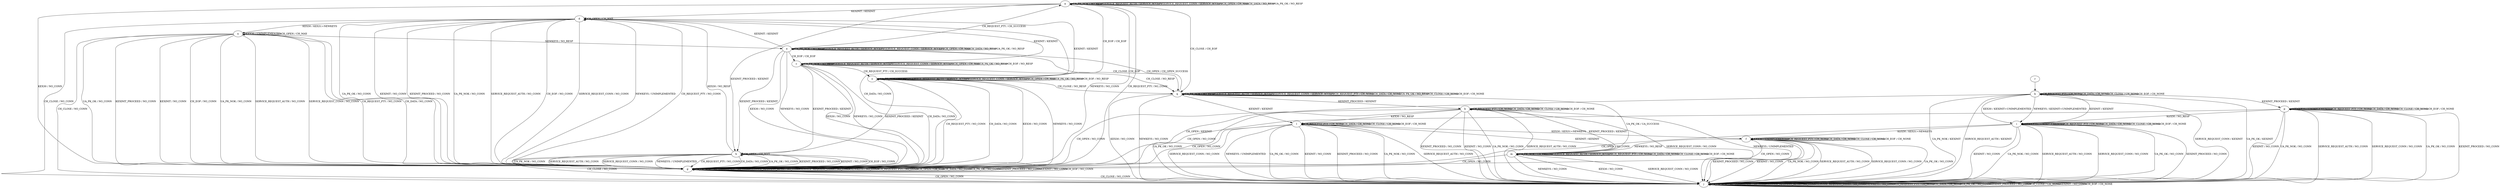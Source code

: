 digraph "" {
	graph ["Incoming time"=0.12306714057922363,
		"Outgoing time"=0.29288673400878906,
		Output="{'States': 18, 'Transitions': 222, 'Filename': '../results/ssh/DropBear-DropBear-cvc4-4.dot'}",
		Reference="{'States': 18, 'Transitions': 222, 'Filename': '../subjects/ssh/DropBear.dot'}",
		Solver=cvc4,
		Updated="{'States': 18, 'Transitions': 222, 'Filename': '../subjects/ssh/DropBear.dot'}",
		"f-measure"=1.0,
		precision=1.0,
		recall=1.0
	];
	a -> a	[key=0,
		label="UA_PK_NOK / NO_RESP"];
	a -> a	[key=1,
		label="SERVICE_REQUEST_AUTH / SERVICE_ACCEPT"];
	a -> a	[key=2,
		label="SERVICE_REQUEST_CONN / SERVICE_ACCEPT"];
	a -> a	[key=3,
		label="CH_OPEN / CH_MAX"];
	a -> a	[key=4,
		label="CH_DATA / NO_RESP"];
	a -> a	[key=5,
		label="UA_PK_OK / NO_RESP"];
	a -> d	[key=0,
		label="KEXINIT / KEXINIT"];
	a -> g	[key=0,
		label="KEX30 / NO_CONN"];
	a -> g	[key=1,
		label="NEWKEYS / NO_CONN"];
	a -> g	[key=2,
		label="CH_REQUEST_PTY / NO_CONN"];
	a -> h	[key=0,
		label="KEXINIT_PROCEED / KEXINIT"];
	a -> o	[key=0,
		label="CH_EOF / CH_EOF"];
	a -> q	[key=0,
		label="CH_CLOSE / CH_EOF"];
	b -> b	[key=0,
		label="CH_REQUEST_PTY / CH_NONE"];
	b -> b	[key=1,
		label="CH_DATA / CH_NONE"];
	b -> b	[key=2,
		label="CH_CLOSE / CH_NONE"];
	b -> b	[key=3,
		label="CH_EOF / CH_NONE"];
	b -> g	[key=0,
		label="CH_OPEN / NO_CONN"];
	b -> j	[key=0,
		label="UA_PK_NOK / NO_CONN"];
	b -> j	[key=1,
		label="SERVICE_REQUEST_AUTH / NO_CONN"];
	b -> j	[key=2,
		label="SERVICE_REQUEST_CONN / NO_CONN"];
	b -> j	[key=3,
		label="NEWKEYS / UNIMPLEMENTED"];
	b -> j	[key=4,
		label="UA_PK_OK / NO_CONN"];
	b -> j	[key=5,
		label="KEXINIT_PROCEED / NO_CONN"];
	b -> j	[key=6,
		label="KEXINIT / NO_CONN"];
	b -> l	[key=0,
		label="KEX30 / NO_RESP"];
	c -> c	[key=0,
		label="UA_PK_NOK / NO_RESP"];
	c -> c	[key=1,
		label="SERVICE_REQUEST_AUTH / SERVICE_ACCEPT"];
	c -> c	[key=2,
		label="SERVICE_REQUEST_CONN / SERVICE_ACCEPT"];
	c -> c	[key=3,
		label="CH_OPEN / CH_MAX"];
	c -> c	[key=4,
		label="UA_PK_OK / NO_RESP"];
	c -> c	[key=5,
		label="CH_EOF / NO_RESP"];
	c -> d	[key=0,
		label="KEXINIT / KEXINIT"];
	c -> g	[key=0,
		label="KEX30 / NO_CONN"];
	c -> g	[key=1,
		label="NEWKEYS / NO_CONN"];
	c -> g	[key=2,
		label="CH_DATA / NO_CONN"];
	c -> h	[key=0,
		label="KEXINIT_PROCEED / KEXINIT"];
	c -> o	[key=0,
		label="CH_REQUEST_PTY / CH_SUCCESS"];
	c -> q	[key=0,
		label="CH_CLOSE / NO_RESP"];
	d -> d	[key=0,
		label="CH_OPEN / CH_MAX"];
	d -> g	[key=0,
		label="UA_PK_NOK / NO_CONN"];
	d -> g	[key=1,
		label="SERVICE_REQUEST_AUTH / NO_CONN"];
	d -> g	[key=2,
		label="SERVICE_REQUEST_CONN / NO_CONN"];
	d -> g	[key=3,
		label="NEWKEYS / UNIMPLEMENTED"];
	d -> g	[key=4,
		label="CH_REQUEST_PTY / NO_CONN"];
	d -> g	[key=5,
		label="CH_DATA / NO_CONN"];
	d -> g	[key=6,
		label="UA_PK_OK / NO_CONN"];
	d -> g	[key=7,
		label="KEXINIT_PROCEED / NO_CONN"];
	d -> g	[key=8,
		label="KEXINIT / NO_CONN"];
	d -> g	[key=9,
		label="CH_EOF / NO_CONN"];
	d -> j	[key=0,
		label="CH_CLOSE / NO_CONN"];
	d -> n	[key=0,
		label="KEX30 / KEX31+NEWKEYS"];
	e -> a	[key=0,
		label="CH_REQUEST_PTY / CH_SUCCESS"];
	e -> c	[key=0,
		label="CH_EOF / CH_EOF"];
	e -> d	[key=0,
		label="KEXINIT / KEXINIT"];
	e -> e	[key=0,
		label="UA_PK_NOK / NO_RESP"];
	e -> e	[key=1,
		label="SERVICE_REQUEST_AUTH / SERVICE_ACCEPT"];
	e -> e	[key=2,
		label="SERVICE_REQUEST_CONN / SERVICE_ACCEPT"];
	e -> e	[key=3,
		label="CH_OPEN / CH_MAX"];
	e -> e	[key=4,
		label="CH_DATA / NO_RESP"];
	e -> e	[key=5,
		label="UA_PK_OK / NO_RESP"];
	e -> g	[key=0,
		label="KEX30 / NO_CONN"];
	e -> g	[key=1,
		label="NEWKEYS / NO_CONN"];
	e -> h	[key=0,
		label="KEXINIT_PROCEED / KEXINIT"];
	e -> q	[key=0,
		label="CH_CLOSE / CH_EOF"];
	f -> f	[key=0,
		label="KEX30 / UNIMPLEMENTED"];
	f -> f	[key=1,
		label="CH_REQUEST_PTY / CH_NONE"];
	f -> f	[key=2,
		label="CH_DATA / CH_NONE"];
	f -> f	[key=3,
		label="CH_CLOSE / CH_NONE"];
	f -> f	[key=4,
		label="CH_EOF / CH_NONE"];
	f -> g	[key=0,
		label="CH_OPEN / NO_CONN"];
	f -> j	[key=0,
		label="UA_PK_NOK / NO_CONN"];
	f -> j	[key=1,
		label="SERVICE_REQUEST_AUTH / NO_CONN"];
	f -> j	[key=2,
		label="SERVICE_REQUEST_CONN / NO_CONN"];
	f -> j	[key=3,
		label="UA_PK_OK / NO_CONN"];
	f -> j	[key=4,
		label="KEXINIT_PROCEED / NO_CONN"];
	f -> j	[key=5,
		label="KEXINIT / NO_CONN"];
	f -> m	[key=0,
		label="NEWKEYS / NO_RESP"];
	g -> g	[key=0,
		label="UA_PK_NOK / NO_CONN"];
	g -> g	[key=1,
		label="KEX30 / NO_CONN"];
	g -> g	[key=2,
		label="SERVICE_REQUEST_AUTH / NO_CONN"];
	g -> g	[key=3,
		label="SERVICE_REQUEST_CONN / NO_CONN"];
	g -> g	[key=4,
		label="NEWKEYS / NO_CONN"];
	g -> g	[key=5,
		label="CH_REQUEST_PTY / NO_CONN"];
	g -> g	[key=6,
		label="CH_OPEN / CH_MAX"];
	g -> g	[key=7,
		label="CH_DATA / NO_CONN"];
	g -> g	[key=8,
		label="UA_PK_OK / NO_CONN"];
	g -> g	[key=9,
		label="KEXINIT_PROCEED / NO_CONN"];
	g -> g	[key=10,
		label="KEXINIT / NO_CONN"];
	g -> g	[key=11,
		label="CH_EOF / NO_CONN"];
	g -> j	[key=0,
		label="CH_CLOSE / NO_CONN"];
	h -> d	[key=0,
		label="KEX30 / NO_RESP"];
	h -> g	[key=0,
		label="UA_PK_NOK / NO_CONN"];
	h -> g	[key=1,
		label="SERVICE_REQUEST_AUTH / NO_CONN"];
	h -> g	[key=2,
		label="SERVICE_REQUEST_CONN / NO_CONN"];
	h -> g	[key=3,
		label="NEWKEYS / UNIMPLEMENTED"];
	h -> g	[key=4,
		label="CH_REQUEST_PTY / NO_CONN"];
	h -> g	[key=5,
		label="CH_DATA / NO_CONN"];
	h -> g	[key=6,
		label="UA_PK_OK / NO_CONN"];
	h -> g	[key=7,
		label="KEXINIT_PROCEED / NO_CONN"];
	h -> g	[key=8,
		label="KEXINIT / NO_CONN"];
	h -> g	[key=9,
		label="CH_EOF / NO_CONN"];
	h -> h	[key=0,
		label="CH_OPEN / CH_MAX"];
	h -> j	[key=0,
		label="CH_CLOSE / NO_CONN"];
	i -> f	[key=0,
		label="KEX30 / KEX31+NEWKEYS"];
	i -> g	[key=0,
		label="CH_OPEN / NO_CONN"];
	i -> i	[key=0,
		label="NEWKEYS / UNIMPLEMENTED"];
	i -> i	[key=1,
		label="CH_REQUEST_PTY / CH_NONE"];
	i -> i	[key=2,
		label="CH_DATA / CH_NONE"];
	i -> i	[key=3,
		label="CH_CLOSE / CH_NONE"];
	i -> i	[key=4,
		label="CH_EOF / CH_NONE"];
	i -> j	[key=0,
		label="UA_PK_NOK / NO_CONN"];
	i -> j	[key=1,
		label="SERVICE_REQUEST_AUTH / NO_CONN"];
	i -> j	[key=2,
		label="SERVICE_REQUEST_CONN / NO_CONN"];
	i -> j	[key=3,
		label="UA_PK_OK / NO_CONN"];
	i -> j	[key=4,
		label="KEXINIT_PROCEED / NO_CONN"];
	i -> j	[key=5,
		label="KEXINIT / NO_CONN"];
	j -> g	[key=0,
		label="CH_OPEN / NO_CONN"];
	j -> j	[key=0,
		label="UA_PK_NOK / NO_CONN"];
	j -> j	[key=1,
		label="KEX30 / NO_CONN"];
	j -> j	[key=2,
		label="SERVICE_REQUEST_AUTH / NO_CONN"];
	j -> j	[key=3,
		label="SERVICE_REQUEST_CONN / NO_CONN"];
	j -> j	[key=4,
		label="NEWKEYS / NO_CONN"];
	j -> j	[key=5,
		label="CH_REQUEST_PTY / CH_NONE"];
	j -> j	[key=6,
		label="CH_DATA / CH_NONE"];
	j -> j	[key=7,
		label="UA_PK_OK / NO_CONN"];
	j -> j	[key=8,
		label="KEXINIT_PROCEED / NO_CONN"];
	j -> j	[key=9,
		label="CH_CLOSE / CH_NONE"];
	j -> j	[key=10,
		label="KEXINIT / NO_CONN"];
	j -> j	[key=11,
		label="CH_EOF / CH_NONE"];
	k -> g	[key=0,
		label="CH_OPEN / KEXINIT"];
	k -> i	[key=0,
		label="KEX30 / KEXINIT+UNIMPLEMENTED"];
	k -> i	[key=1,
		label="NEWKEYS / KEXINIT+UNIMPLEMENTED"];
	k -> i	[key=2,
		label="KEXINIT / KEXINIT"];
	k -> j	[key=0,
		label="UA_PK_NOK / KEXINIT"];
	k -> j	[key=1,
		label="SERVICE_REQUEST_AUTH / KEXINIT"];
	k -> j	[key=2,
		label="SERVICE_REQUEST_CONN / KEXINIT"];
	k -> j	[key=3,
		label="UA_PK_OK / KEXINIT"];
	k -> k	[key=0,
		label="CH_REQUEST_PTY / CH_NONE"];
	k -> k	[key=1,
		label="CH_DATA / CH_NONE"];
	k -> k	[key=2,
		label="CH_CLOSE / CH_NONE"];
	k -> k	[key=3,
		label="CH_EOF / CH_NONE"];
	k -> p	[key=0,
		label="KEXINIT_PROCEED / KEXINIT"];
	l -> f	[key=0,
		label="KEX30 / KEX31+NEWKEYS"];
	l -> g	[key=0,
		label="CH_OPEN / NO_CONN"];
	l -> j	[key=0,
		label="UA_PK_NOK / NO_CONN"];
	l -> j	[key=1,
		label="SERVICE_REQUEST_AUTH / NO_CONN"];
	l -> j	[key=2,
		label="SERVICE_REQUEST_CONN / NO_CONN"];
	l -> j	[key=3,
		label="NEWKEYS / UNIMPLEMENTED"];
	l -> j	[key=4,
		label="UA_PK_OK / NO_CONN"];
	l -> j	[key=5,
		label="KEXINIT_PROCEED / NO_CONN"];
	l -> j	[key=6,
		label="KEXINIT / NO_CONN"];
	l -> l	[key=0,
		label="CH_REQUEST_PTY / CH_NONE"];
	l -> l	[key=1,
		label="CH_DATA / CH_NONE"];
	l -> l	[key=2,
		label="CH_CLOSE / CH_NONE"];
	l -> l	[key=3,
		label="CH_EOF / CH_NONE"];
	m -> b	[key=0,
		label="KEXINIT_PROCEED / KEXINIT"];
	m -> g	[key=0,
		label="CH_OPEN / NO_CONN"];
	m -> j	[key=0,
		label="KEX30 / NO_CONN"];
	m -> j	[key=1,
		label="SERVICE_REQUEST_CONN / NO_CONN"];
	m -> j	[key=2,
		label="NEWKEYS / NO_CONN"];
	m -> l	[key=0,
		label="KEXINIT / KEXINIT"];
	m -> m	[key=0,
		label="UA_PK_NOK / UA_FAILURE"];
	m -> m	[key=1,
		label="SERVICE_REQUEST_AUTH / SERVICE_ACCEPT"];
	m -> m	[key=2,
		label="CH_REQUEST_PTY / CH_NONE"];
	m -> m	[key=3,
		label="CH_DATA / CH_NONE"];
	m -> m	[key=4,
		label="CH_CLOSE / CH_NONE"];
	m -> m	[key=5,
		label="CH_EOF / CH_NONE"];
	m -> q	[key=0,
		label="UA_PK_OK / UA_SUCCESS"];
	n -> e	[key=0,
		label="NEWKEYS / NO_RESP"];
	n -> g	[key=0,
		label="UA_PK_NOK / NO_CONN"];
	n -> g	[key=1,
		label="SERVICE_REQUEST_AUTH / NO_CONN"];
	n -> g	[key=2,
		label="SERVICE_REQUEST_CONN / NO_CONN"];
	n -> g	[key=3,
		label="CH_REQUEST_PTY / NO_CONN"];
	n -> g	[key=4,
		label="CH_DATA / NO_CONN"];
	n -> g	[key=5,
		label="UA_PK_OK / NO_CONN"];
	n -> g	[key=6,
		label="KEXINIT_PROCEED / NO_CONN"];
	n -> g	[key=7,
		label="KEXINIT / NO_CONN"];
	n -> g	[key=8,
		label="CH_EOF / NO_CONN"];
	n -> j	[key=0,
		label="CH_CLOSE / NO_CONN"];
	n -> n	[key=0,
		label="KEX30 / UNIMPLEMENTED"];
	n -> n	[key=1,
		label="CH_OPEN / CH_MAX"];
	o -> d	[key=0,
		label="KEXINIT / KEXINIT"];
	o -> g	[key=0,
		label="KEX30 / NO_CONN"];
	o -> g	[key=1,
		label="NEWKEYS / NO_CONN"];
	o -> g	[key=2,
		label="CH_REQUEST_PTY / NO_CONN"];
	o -> g	[key=3,
		label="CH_DATA / NO_CONN"];
	o -> h	[key=0,
		label="KEXINIT_PROCEED / KEXINIT"];
	o -> o	[key=0,
		label="UA_PK_NOK / NO_RESP"];
	o -> o	[key=1,
		label="SERVICE_REQUEST_AUTH / SERVICE_ACCEPT"];
	o -> o	[key=2,
		label="SERVICE_REQUEST_CONN / SERVICE_ACCEPT"];
	o -> o	[key=3,
		label="CH_OPEN / CH_MAX"];
	o -> o	[key=4,
		label="UA_PK_OK / NO_RESP"];
	o -> o	[key=5,
		label="CH_EOF / NO_RESP"];
	o -> q	[key=0,
		label="CH_CLOSE / NO_RESP"];
	p -> g	[key=0,
		label="CH_OPEN / NO_CONN"];
	p -> i	[key=0,
		label="KEX30 / NO_RESP"];
	p -> j	[key=0,
		label="UA_PK_NOK / NO_CONN"];
	p -> j	[key=1,
		label="SERVICE_REQUEST_AUTH / NO_CONN"];
	p -> j	[key=2,
		label="SERVICE_REQUEST_CONN / NO_CONN"];
	p -> j	[key=3,
		label="UA_PK_OK / NO_CONN"];
	p -> j	[key=4,
		label="KEXINIT_PROCEED / NO_CONN"];
	p -> j	[key=5,
		label="KEXINIT / NO_CONN"];
	p -> p	[key=0,
		label="NEWKEYS / UNIMPLEMENTED"];
	p -> p	[key=1,
		label="CH_REQUEST_PTY / CH_NONE"];
	p -> p	[key=2,
		label="CH_DATA / CH_NONE"];
	p -> p	[key=3,
		label="CH_CLOSE / CH_NONE"];
	p -> p	[key=4,
		label="CH_EOF / CH_NONE"];
	q -> b	[key=0,
		label="KEXINIT_PROCEED / KEXINIT"];
	q -> e	[key=0,
		label="CH_OPEN / CH_OPEN_SUCCESS"];
	q -> j	[key=0,
		label="KEX30 / NO_CONN"];
	q -> j	[key=1,
		label="NEWKEYS / NO_CONN"];
	q -> l	[key=0,
		label="KEXINIT / KEXINIT"];
	q -> q	[key=0,
		label="UA_PK_NOK / NO_RESP"];
	q -> q	[key=1,
		label="SERVICE_REQUEST_AUTH / SERVICE_ACCEPT"];
	q -> q	[key=2,
		label="SERVICE_REQUEST_CONN / SERVICE_ACCEPT"];
	q -> q	[key=3,
		label="CH_REQUEST_PTY / CH_NONE"];
	q -> q	[key=4,
		label="CH_DATA / CH_NONE"];
	q -> q	[key=5,
		label="UA_PK_OK / NO_RESP"];
	q -> q	[key=6,
		label="CH_CLOSE / CH_NONE"];
	q -> q	[key=7,
		label="CH_EOF / CH_NONE"];
	r -> k	[key=0];
}
